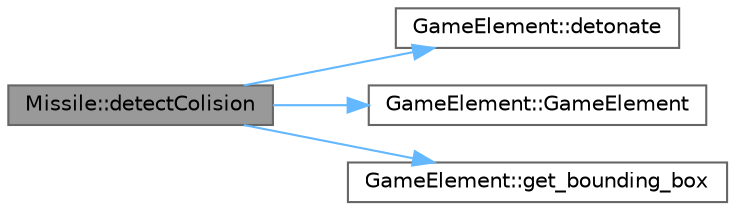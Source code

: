 digraph "Missile::detectColision"
{
 // LATEX_PDF_SIZE
  bgcolor="transparent";
  edge [fontname=Helvetica,fontsize=10,labelfontname=Helvetica,labelfontsize=10];
  node [fontname=Helvetica,fontsize=10,shape=box,height=0.2,width=0.4];
  rankdir="LR";
  Node1 [id="Node000001",label="Missile::detectColision",height=0.2,width=0.4,color="gray40", fillcolor="grey60", style="filled", fontcolor="black",tooltip="Detects collision with a game element."];
  Node1 -> Node2 [id="edge1_Node000001_Node000002",color="steelblue1",style="solid",tooltip=" "];
  Node2 [id="Node000002",label="GameElement::detonate",height=0.2,width=0.4,color="grey40", fillcolor="white", style="filled",URL="$class_game_element.html#aded7f564e7664c9c3f37f86d6d894019",tooltip="Virtual function to handle detonation of the game element."];
  Node1 -> Node3 [id="edge2_Node000001_Node000003",color="steelblue1",style="solid",tooltip=" "];
  Node3 [id="Node000003",label="GameElement::GameElement",height=0.2,width=0.4,color="grey40", fillcolor="white", style="filled",URL="$class_game_element.html#aaa745ed353bc4560ae9f4d7f4f544238",tooltip="Constructs a GameElement."];
  Node1 -> Node4 [id="edge3_Node000001_Node000004",color="steelblue1",style="solid",tooltip=" "];
  Node4 [id="Node000004",label="GameElement::get_bounding_box",height=0.2,width=0.4,color="grey40", fillcolor="white", style="filled",URL="$class_game_element.html#a713da0685298da37b766c0b990655f1d",tooltip="Gets the bounding box of the game element."];
}

